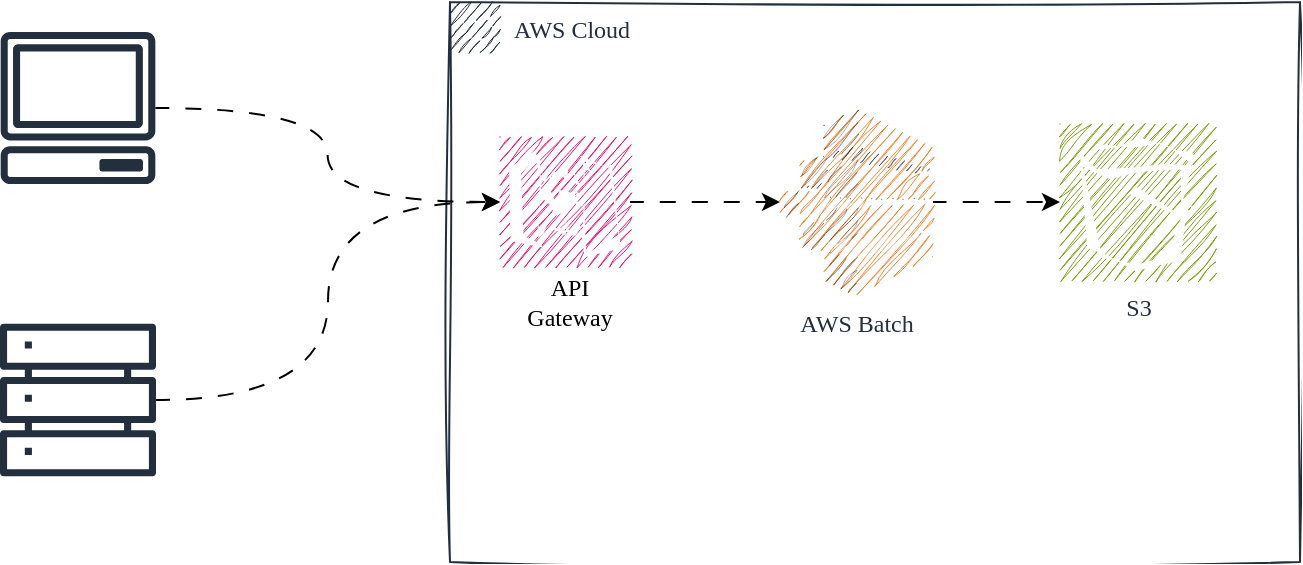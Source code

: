 <mxfile version="22.1.15" type="github">
  <diagram name="Page-1" id="8lHxHTDSyFUVP-0VLniJ">
    <mxGraphModel dx="1426" dy="787" grid="1" gridSize="10" guides="1" tooltips="1" connect="1" arrows="1" fold="1" page="1" pageScale="1" pageWidth="850" pageHeight="1100" math="0" shadow="0">
      <root>
        <mxCell id="0" />
        <mxCell id="1" parent="0" />
        <mxCell id="tCZHXfRdmE55SQl_pEIl-1" value="AWS Cloud" style="points=[[0,0],[0.25,0],[0.5,0],[0.75,0],[1,0],[1,0.25],[1,0.5],[1,0.75],[1,1],[0.75,1],[0.5,1],[0.25,1],[0,1],[0,0.75],[0,0.5],[0,0.25]];outlineConnect=0;gradientColor=none;html=1;whiteSpace=wrap;fontSize=12;fontStyle=0;container=1;pointerEvents=0;collapsible=0;recursiveResize=0;shape=mxgraph.aws4.group;grIcon=mxgraph.aws4.group_aws_cloud_alt;strokeColor=#232F3E;fillColor=none;verticalAlign=top;align=left;spacingLeft=30;fontColor=#232F3E;dashed=0;sketch=1;curveFitting=1;jiggle=2;fontFamily=Comic Sans MS;" vertex="1" parent="1">
          <mxGeometry x="295" y="290" width="425" height="280" as="geometry" />
        </mxCell>
        <mxCell id="tCZHXfRdmE55SQl_pEIl-5" value="" style="group" vertex="1" connectable="0" parent="tCZHXfRdmE55SQl_pEIl-1">
          <mxGeometry x="25" y="67.5" width="65" height="97.5" as="geometry" />
        </mxCell>
        <mxCell id="tCZHXfRdmE55SQl_pEIl-3" value="" style="sketch=1;points=[[0,0,0],[0.25,0,0],[0.5,0,0],[0.75,0,0],[1,0,0],[0,1,0],[0.25,1,0],[0.5,1,0],[0.75,1,0],[1,1,0],[0,0.25,0],[0,0.5,0],[0,0.75,0],[1,0.25,0],[1,0.5,0],[1,0.75,0]];outlineConnect=0;fontColor=#232F3E;fillColor=#E7157B;strokeColor=#ffffff;dashed=0;verticalLabelPosition=bottom;verticalAlign=top;align=center;html=1;fontSize=12;fontStyle=0;aspect=fixed;shape=mxgraph.aws4.resourceIcon;resIcon=mxgraph.aws4.api_gateway;curveFitting=1;jiggle=2;fontFamily=Comic Sans MS;" vertex="1" parent="tCZHXfRdmE55SQl_pEIl-5">
          <mxGeometry width="65" height="65" as="geometry" />
        </mxCell>
        <mxCell id="tCZHXfRdmE55SQl_pEIl-4" value="API Gateway" style="text;html=1;strokeColor=none;fillColor=none;align=center;verticalAlign=middle;whiteSpace=wrap;rounded=0;fontFamily=Comic Sans MS;" vertex="1" parent="tCZHXfRdmE55SQl_pEIl-5">
          <mxGeometry x="5" y="67.5" width="60" height="30" as="geometry" />
        </mxCell>
        <mxCell id="tCZHXfRdmE55SQl_pEIl-13" value="AWS Batch" style="outlineConnect=0;dashed=0;verticalLabelPosition=bottom;verticalAlign=top;align=center;html=1;shape=mxgraph.aws3.batch;fillColor=#F58534;gradientColor=none;sketch=1;jiggle=2;curveFitting=1;strokeColor=#ffffff;fontFamily=Comic Sans MS;fontSize=12;fontColor=#232F3E;" vertex="1" parent="tCZHXfRdmE55SQl_pEIl-1">
          <mxGeometry x="165" y="53.5" width="76.5" height="93" as="geometry" />
        </mxCell>
        <mxCell id="tCZHXfRdmE55SQl_pEIl-14" style="edgeStyle=orthogonalEdgeStyle;shape=connector;curved=1;rounded=0;orthogonalLoop=1;jettySize=auto;html=1;entryX=0;entryY=0.5;entryDx=0;entryDy=0;entryPerimeter=0;labelBackgroundColor=default;strokeColor=default;align=center;verticalAlign=middle;fontFamily=Comic Sans MS;fontSize=12;fontColor=#232F3E;endArrow=classic;flowAnimation=1;" edge="1" parent="tCZHXfRdmE55SQl_pEIl-1" source="tCZHXfRdmE55SQl_pEIl-3" target="tCZHXfRdmE55SQl_pEIl-13">
          <mxGeometry relative="1" as="geometry" />
        </mxCell>
        <mxCell id="tCZHXfRdmE55SQl_pEIl-15" value="S3" style="sketch=1;points=[[0,0,0],[0.25,0,0],[0.5,0,0],[0.75,0,0],[1,0,0],[0,1,0],[0.25,1,0],[0.5,1,0],[0.75,1,0],[1,1,0],[0,0.25,0],[0,0.5,0],[0,0.75,0],[1,0.25,0],[1,0.5,0],[1,0.75,0]];outlineConnect=0;fontColor=#232F3E;fillColor=#7AA116;strokeColor=#ffffff;dashed=0;verticalLabelPosition=bottom;verticalAlign=top;align=center;html=1;fontSize=12;fontStyle=0;aspect=fixed;shape=mxgraph.aws4.resourceIcon;resIcon=mxgraph.aws4.s3;jiggle=2;curveFitting=1;fontFamily=Comic Sans MS;" vertex="1" parent="tCZHXfRdmE55SQl_pEIl-1">
          <mxGeometry x="305" y="61" width="78" height="78" as="geometry" />
        </mxCell>
        <mxCell id="tCZHXfRdmE55SQl_pEIl-16" style="edgeStyle=orthogonalEdgeStyle;shape=connector;curved=1;rounded=0;orthogonalLoop=1;jettySize=auto;html=1;entryX=0;entryY=0.5;entryDx=0;entryDy=0;entryPerimeter=0;labelBackgroundColor=default;strokeColor=default;align=center;verticalAlign=middle;fontFamily=Comic Sans MS;fontSize=12;fontColor=#232F3E;endArrow=classic;flowAnimation=1;" edge="1" parent="tCZHXfRdmE55SQl_pEIl-1" source="tCZHXfRdmE55SQl_pEIl-13" target="tCZHXfRdmE55SQl_pEIl-15">
          <mxGeometry relative="1" as="geometry" />
        </mxCell>
        <mxCell id="tCZHXfRdmE55SQl_pEIl-10" style="edgeStyle=orthogonalEdgeStyle;rounded=0;orthogonalLoop=1;jettySize=auto;html=1;curved=1;flowAnimation=1;strokeColor=default;" edge="1" parent="1" source="tCZHXfRdmE55SQl_pEIl-8" target="tCZHXfRdmE55SQl_pEIl-3">
          <mxGeometry relative="1" as="geometry" />
        </mxCell>
        <mxCell id="tCZHXfRdmE55SQl_pEIl-8" value="" style="sketch=0;outlineConnect=0;fontColor=#232F3E;gradientColor=none;fillColor=#232F3D;strokeColor=none;dashed=0;verticalLabelPosition=bottom;verticalAlign=top;align=center;html=1;fontSize=12;fontStyle=0;aspect=fixed;pointerEvents=1;shape=mxgraph.aws4.client;" vertex="1" parent="1">
          <mxGeometry x="70" y="305" width="78" height="76" as="geometry" />
        </mxCell>
        <mxCell id="tCZHXfRdmE55SQl_pEIl-9" value="" style="sketch=0;outlineConnect=0;fontColor=#232F3E;gradientColor=none;fillColor=#232F3D;strokeColor=none;dashed=0;verticalLabelPosition=bottom;verticalAlign=top;align=center;html=1;fontSize=12;fontStyle=0;aspect=fixed;pointerEvents=1;shape=mxgraph.aws4.servers;" vertex="1" parent="1">
          <mxGeometry x="70" y="450" width="78" height="78" as="geometry" />
        </mxCell>
        <mxCell id="tCZHXfRdmE55SQl_pEIl-12" style="edgeStyle=orthogonalEdgeStyle;shape=connector;curved=1;rounded=0;orthogonalLoop=1;jettySize=auto;html=1;entryX=0;entryY=0.5;entryDx=0;entryDy=0;entryPerimeter=0;labelBackgroundColor=default;strokeColor=default;align=center;verticalAlign=middle;fontFamily=Helvetica;fontSize=11;fontColor=default;endArrow=classic;flowAnimation=1;" edge="1" parent="1" source="tCZHXfRdmE55SQl_pEIl-9" target="tCZHXfRdmE55SQl_pEIl-3">
          <mxGeometry relative="1" as="geometry" />
        </mxCell>
      </root>
    </mxGraphModel>
  </diagram>
</mxfile>
